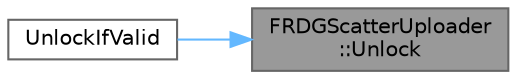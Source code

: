 digraph "FRDGScatterUploader::Unlock"
{
 // INTERACTIVE_SVG=YES
 // LATEX_PDF_SIZE
  bgcolor="transparent";
  edge [fontname=Helvetica,fontsize=10,labelfontname=Helvetica,labelfontsize=10];
  node [fontname=Helvetica,fontsize=10,shape=box,height=0.2,width=0.4];
  rankdir="RL";
  Node1 [id="Node000001",label="FRDGScatterUploader\l::Unlock",height=0.2,width=0.4,color="gray40", fillcolor="grey60", style="filled", fontcolor="black",tooltip=" "];
  Node1 -> Node2 [id="edge1_Node000001_Node000002",dir="back",color="steelblue1",style="solid",tooltip=" "];
  Node2 [id="Node000002",label="UnlockIfValid",height=0.2,width=0.4,color="grey40", fillcolor="white", style="filled",URL="$d3/d39/UnifiedBuffer_8h.html#ae9a98f75e6a2aa689fe493e3f6e6c142",tooltip=" "];
}
